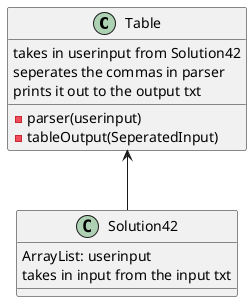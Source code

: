@startuml
'https://plantuml.com/sequence-diagram
Table <-- Solution42
class Solution42{
ArrayList: userinput
takes in input from the input txt
}
class Table {
takes in userinput from Solution42
seperates the commas in parser
prints it out to the output txt

-parser(userinput)
-tableOutput(SeperatedInput)
}

@enduml
